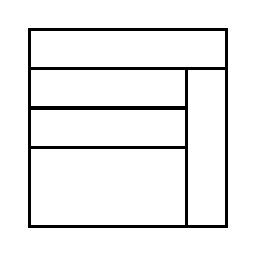 \begin{tikzpicture}[very thick, scale=.5]
    \draw (0,4) rectangle (5,5);
    \draw (0,3) rectangle (4,4);
    \draw (0,2) rectangle (4,3);
    \draw (0,0) rectangle (4,2);
    \draw (4,0) rectangle (5,4);
\end{tikzpicture}
